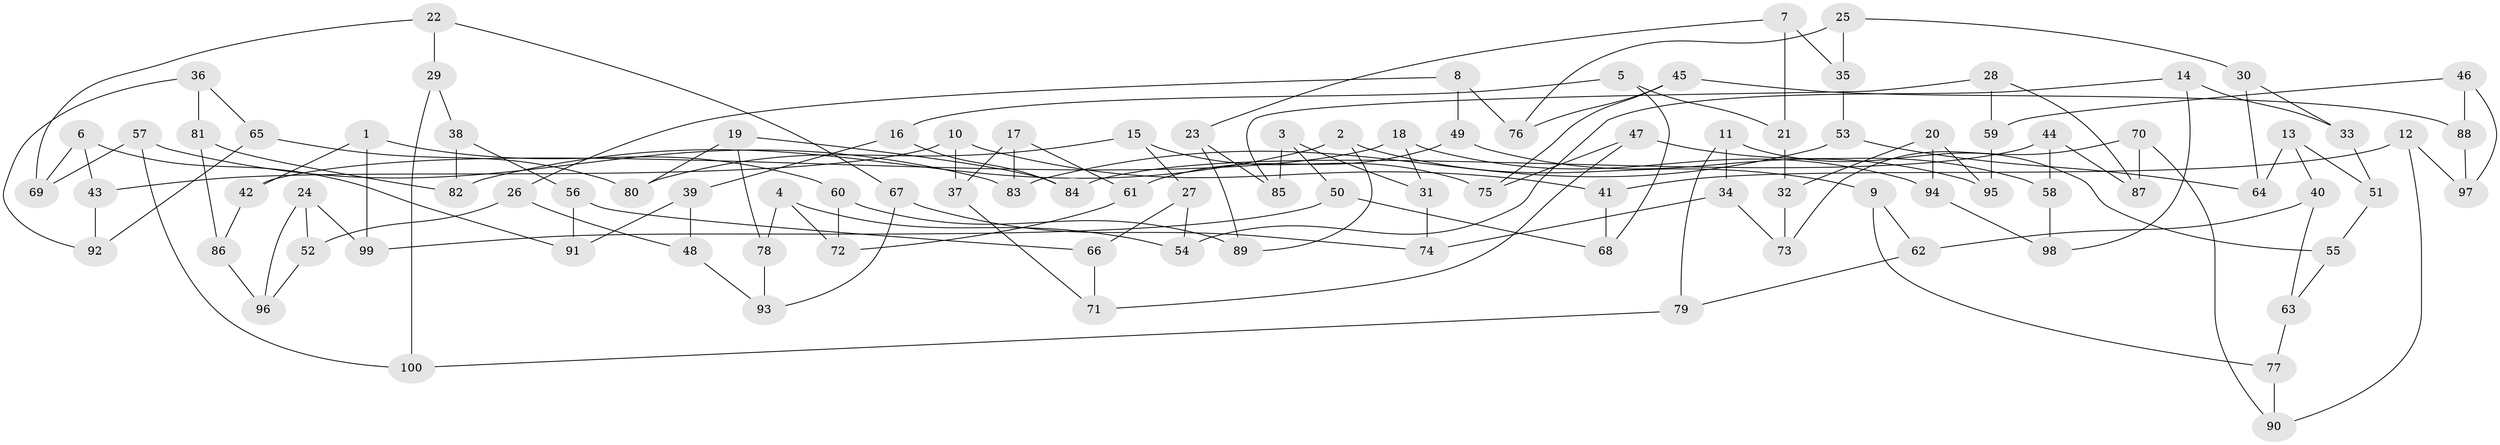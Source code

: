 // Generated by graph-tools (version 1.1) at 2025/39/02/21/25 10:39:00]
// undirected, 100 vertices, 150 edges
graph export_dot {
graph [start="1"]
  node [color=gray90,style=filled];
  1;
  2;
  3;
  4;
  5;
  6;
  7;
  8;
  9;
  10;
  11;
  12;
  13;
  14;
  15;
  16;
  17;
  18;
  19;
  20;
  21;
  22;
  23;
  24;
  25;
  26;
  27;
  28;
  29;
  30;
  31;
  32;
  33;
  34;
  35;
  36;
  37;
  38;
  39;
  40;
  41;
  42;
  43;
  44;
  45;
  46;
  47;
  48;
  49;
  50;
  51;
  52;
  53;
  54;
  55;
  56;
  57;
  58;
  59;
  60;
  61;
  62;
  63;
  64;
  65;
  66;
  67;
  68;
  69;
  70;
  71;
  72;
  73;
  74;
  75;
  76;
  77;
  78;
  79;
  80;
  81;
  82;
  83;
  84;
  85;
  86;
  87;
  88;
  89;
  90;
  91;
  92;
  93;
  94;
  95;
  96;
  97;
  98;
  99;
  100;
  1 -- 60;
  1 -- 99;
  1 -- 42;
  2 -- 82;
  2 -- 9;
  2 -- 89;
  3 -- 85;
  3 -- 50;
  3 -- 31;
  4 -- 78;
  4 -- 54;
  4 -- 72;
  5 -- 21;
  5 -- 16;
  5 -- 68;
  6 -- 91;
  6 -- 43;
  6 -- 69;
  7 -- 35;
  7 -- 23;
  7 -- 21;
  8 -- 76;
  8 -- 49;
  8 -- 26;
  9 -- 62;
  9 -- 77;
  10 -- 37;
  10 -- 41;
  10 -- 43;
  11 -- 34;
  11 -- 79;
  11 -- 55;
  12 -- 41;
  12 -- 97;
  12 -- 90;
  13 -- 51;
  13 -- 64;
  13 -- 40;
  14 -- 54;
  14 -- 33;
  14 -- 98;
  15 -- 27;
  15 -- 80;
  15 -- 75;
  16 -- 84;
  16 -- 39;
  17 -- 83;
  17 -- 61;
  17 -- 37;
  18 -- 94;
  18 -- 42;
  18 -- 31;
  19 -- 78;
  19 -- 84;
  19 -- 80;
  20 -- 94;
  20 -- 32;
  20 -- 95;
  21 -- 32;
  22 -- 29;
  22 -- 69;
  22 -- 67;
  23 -- 89;
  23 -- 85;
  24 -- 96;
  24 -- 52;
  24 -- 99;
  25 -- 30;
  25 -- 76;
  25 -- 35;
  26 -- 52;
  26 -- 48;
  27 -- 54;
  27 -- 66;
  28 -- 87;
  28 -- 59;
  28 -- 85;
  29 -- 100;
  29 -- 38;
  30 -- 64;
  30 -- 33;
  31 -- 74;
  32 -- 73;
  33 -- 51;
  34 -- 73;
  34 -- 74;
  35 -- 53;
  36 -- 81;
  36 -- 92;
  36 -- 65;
  37 -- 71;
  38 -- 56;
  38 -- 82;
  39 -- 91;
  39 -- 48;
  40 -- 63;
  40 -- 62;
  41 -- 68;
  42 -- 86;
  43 -- 92;
  44 -- 87;
  44 -- 84;
  44 -- 58;
  45 -- 88;
  45 -- 76;
  45 -- 75;
  46 -- 59;
  46 -- 88;
  46 -- 97;
  47 -- 71;
  47 -- 75;
  47 -- 58;
  48 -- 93;
  49 -- 95;
  49 -- 61;
  50 -- 68;
  50 -- 99;
  51 -- 55;
  52 -- 96;
  53 -- 64;
  53 -- 83;
  55 -- 63;
  56 -- 66;
  56 -- 91;
  57 -- 100;
  57 -- 83;
  57 -- 69;
  58 -- 98;
  59 -- 95;
  60 -- 89;
  60 -- 72;
  61 -- 72;
  62 -- 79;
  63 -- 77;
  65 -- 92;
  65 -- 80;
  66 -- 71;
  67 -- 93;
  67 -- 74;
  70 -- 90;
  70 -- 87;
  70 -- 73;
  77 -- 90;
  78 -- 93;
  79 -- 100;
  81 -- 82;
  81 -- 86;
  86 -- 96;
  88 -- 97;
  94 -- 98;
}
